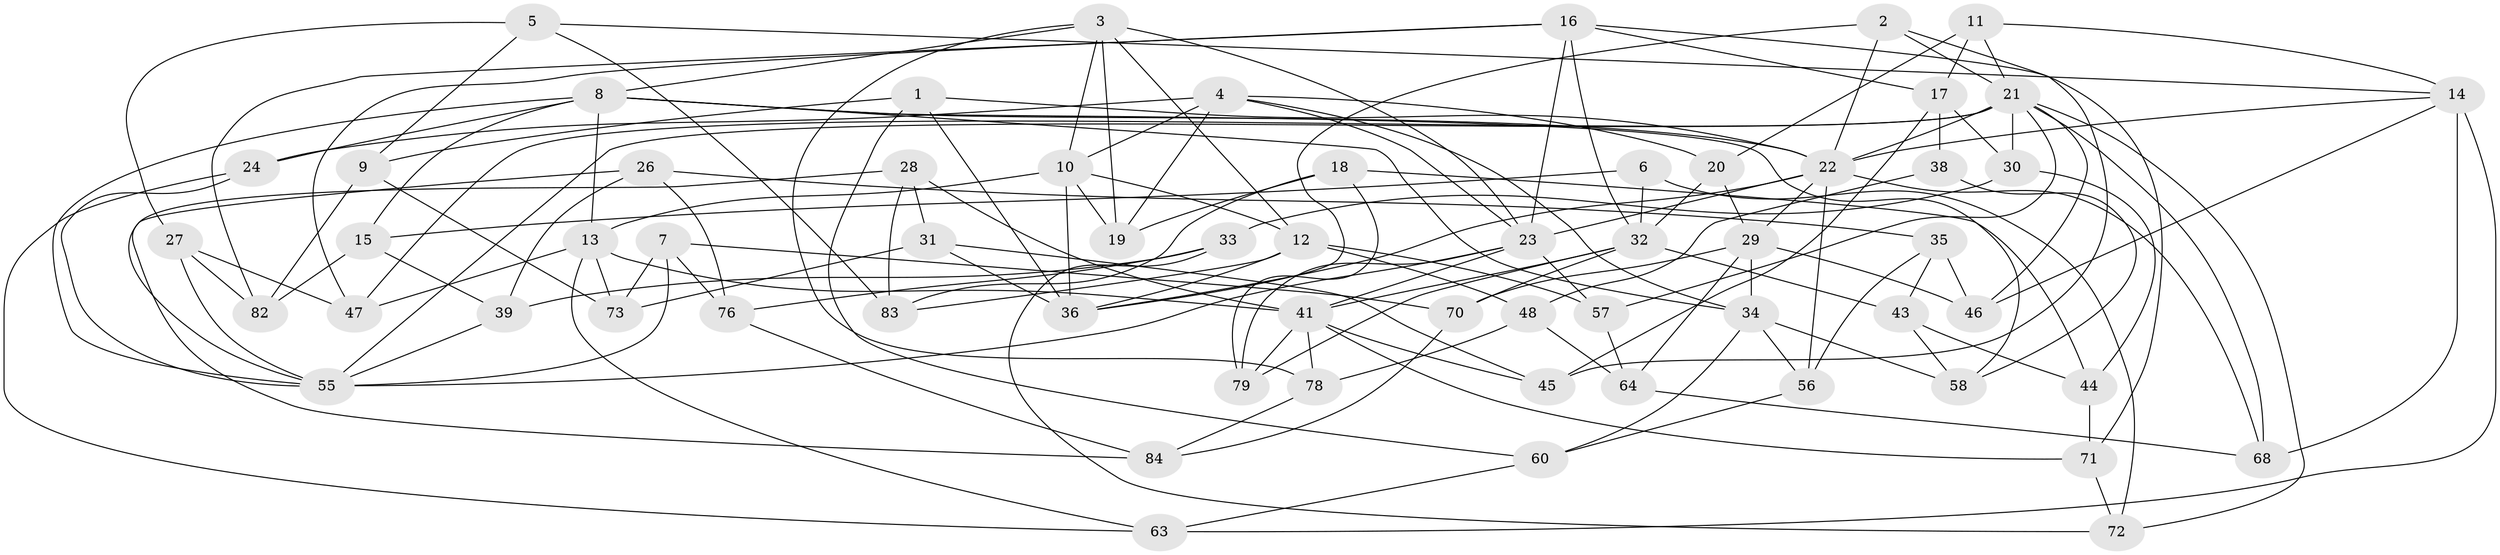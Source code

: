 // original degree distribution, {4: 1.0}
// Generated by graph-tools (version 1.1) at 2025/20/03/04/25 18:20:50]
// undirected, 62 vertices, 149 edges
graph export_dot {
graph [start="1"]
  node [color=gray90,style=filled];
  1;
  2;
  3 [super="+74"];
  4 [super="+65"];
  5;
  6;
  7;
  8 [super="+61"];
  9;
  10 [super="+37"];
  11;
  12 [super="+87"];
  13 [super="+80"];
  14 [super="+62"];
  15;
  16 [super="+85"];
  17 [super="+42"];
  18;
  19;
  20;
  21 [super="+40"];
  22 [super="+77+25"];
  23 [super="+50"];
  24;
  26;
  27;
  28;
  29 [super="+89"];
  30;
  31;
  32 [super="+66+51"];
  33;
  34 [super="+53"];
  35;
  36 [super="+81"];
  38;
  39;
  41 [super="+59+54"];
  43;
  44;
  45;
  46;
  47;
  48;
  55 [super="+69"];
  56;
  57;
  58;
  60;
  63;
  64;
  68;
  70;
  71;
  72;
  73;
  76;
  78;
  79;
  82;
  83;
  84;
  1 -- 9;
  1 -- 60;
  1 -- 36;
  1 -- 22;
  2 -- 45;
  2 -- 36;
  2 -- 21;
  2 -- 22;
  3 -- 23;
  3 -- 19;
  3 -- 12;
  3 -- 78;
  3 -- 10;
  3 -- 8;
  4 -- 34;
  4 -- 20;
  4 -- 10;
  4 -- 24;
  4 -- 19;
  4 -- 23;
  5 -- 83;
  5 -- 27;
  5 -- 9;
  5 -- 14;
  6 -- 15;
  6 -- 72;
  6 -- 32 [weight=2];
  7 -- 70;
  7 -- 73;
  7 -- 76;
  7 -- 55;
  8 -- 15;
  8 -- 24;
  8 -- 34;
  8 -- 22;
  8 -- 55;
  8 -- 58;
  8 -- 13;
  9 -- 73;
  9 -- 82;
  10 -- 13;
  10 -- 19;
  10 -- 36;
  10 -- 12;
  11 -- 20;
  11 -- 17;
  11 -- 14;
  11 -- 21;
  12 -- 83;
  12 -- 48;
  12 -- 57;
  12 -- 36;
  13 -- 73;
  13 -- 41;
  13 -- 63;
  13 -- 47;
  14 -- 68;
  14 -- 46;
  14 -- 63;
  14 -- 22;
  15 -- 82;
  15 -- 39;
  16 -- 82;
  16 -- 47;
  16 -- 17;
  16 -- 32;
  16 -- 23;
  16 -- 71;
  17 -- 38 [weight=2];
  17 -- 30;
  17 -- 45;
  18 -- 79;
  18 -- 83;
  18 -- 44;
  18 -- 19;
  20 -- 29;
  20 -- 32;
  21 -- 47;
  21 -- 30;
  21 -- 68;
  21 -- 72;
  21 -- 46;
  21 -- 55;
  21 -- 57;
  21 -- 22;
  22 -- 56;
  22 -- 68;
  22 -- 23;
  22 -- 29;
  22 -- 36;
  23 -- 79;
  23 -- 57;
  23 -- 41;
  23 -- 55;
  24 -- 63;
  24 -- 55;
  26 -- 35;
  26 -- 76;
  26 -- 39;
  26 -- 55;
  27 -- 82;
  27 -- 47;
  27 -- 55;
  28 -- 31;
  28 -- 83;
  28 -- 84;
  28 -- 41;
  29 -- 46;
  29 -- 64;
  29 -- 70;
  29 -- 34;
  30 -- 44;
  30 -- 33;
  31 -- 73;
  31 -- 45;
  31 -- 36;
  32 -- 41;
  32 -- 79;
  32 -- 70;
  32 -- 43;
  33 -- 39;
  33 -- 72;
  33 -- 76;
  34 -- 56;
  34 -- 58;
  34 -- 60;
  35 -- 43;
  35 -- 46;
  35 -- 56;
  38 -- 58;
  38 -- 48;
  39 -- 55;
  41 -- 78;
  41 -- 45;
  41 -- 79;
  41 -- 71;
  43 -- 58;
  43 -- 44;
  44 -- 71;
  48 -- 78;
  48 -- 64;
  56 -- 60;
  57 -- 64;
  60 -- 63;
  64 -- 68;
  70 -- 84;
  71 -- 72;
  76 -- 84;
  78 -- 84;
}
